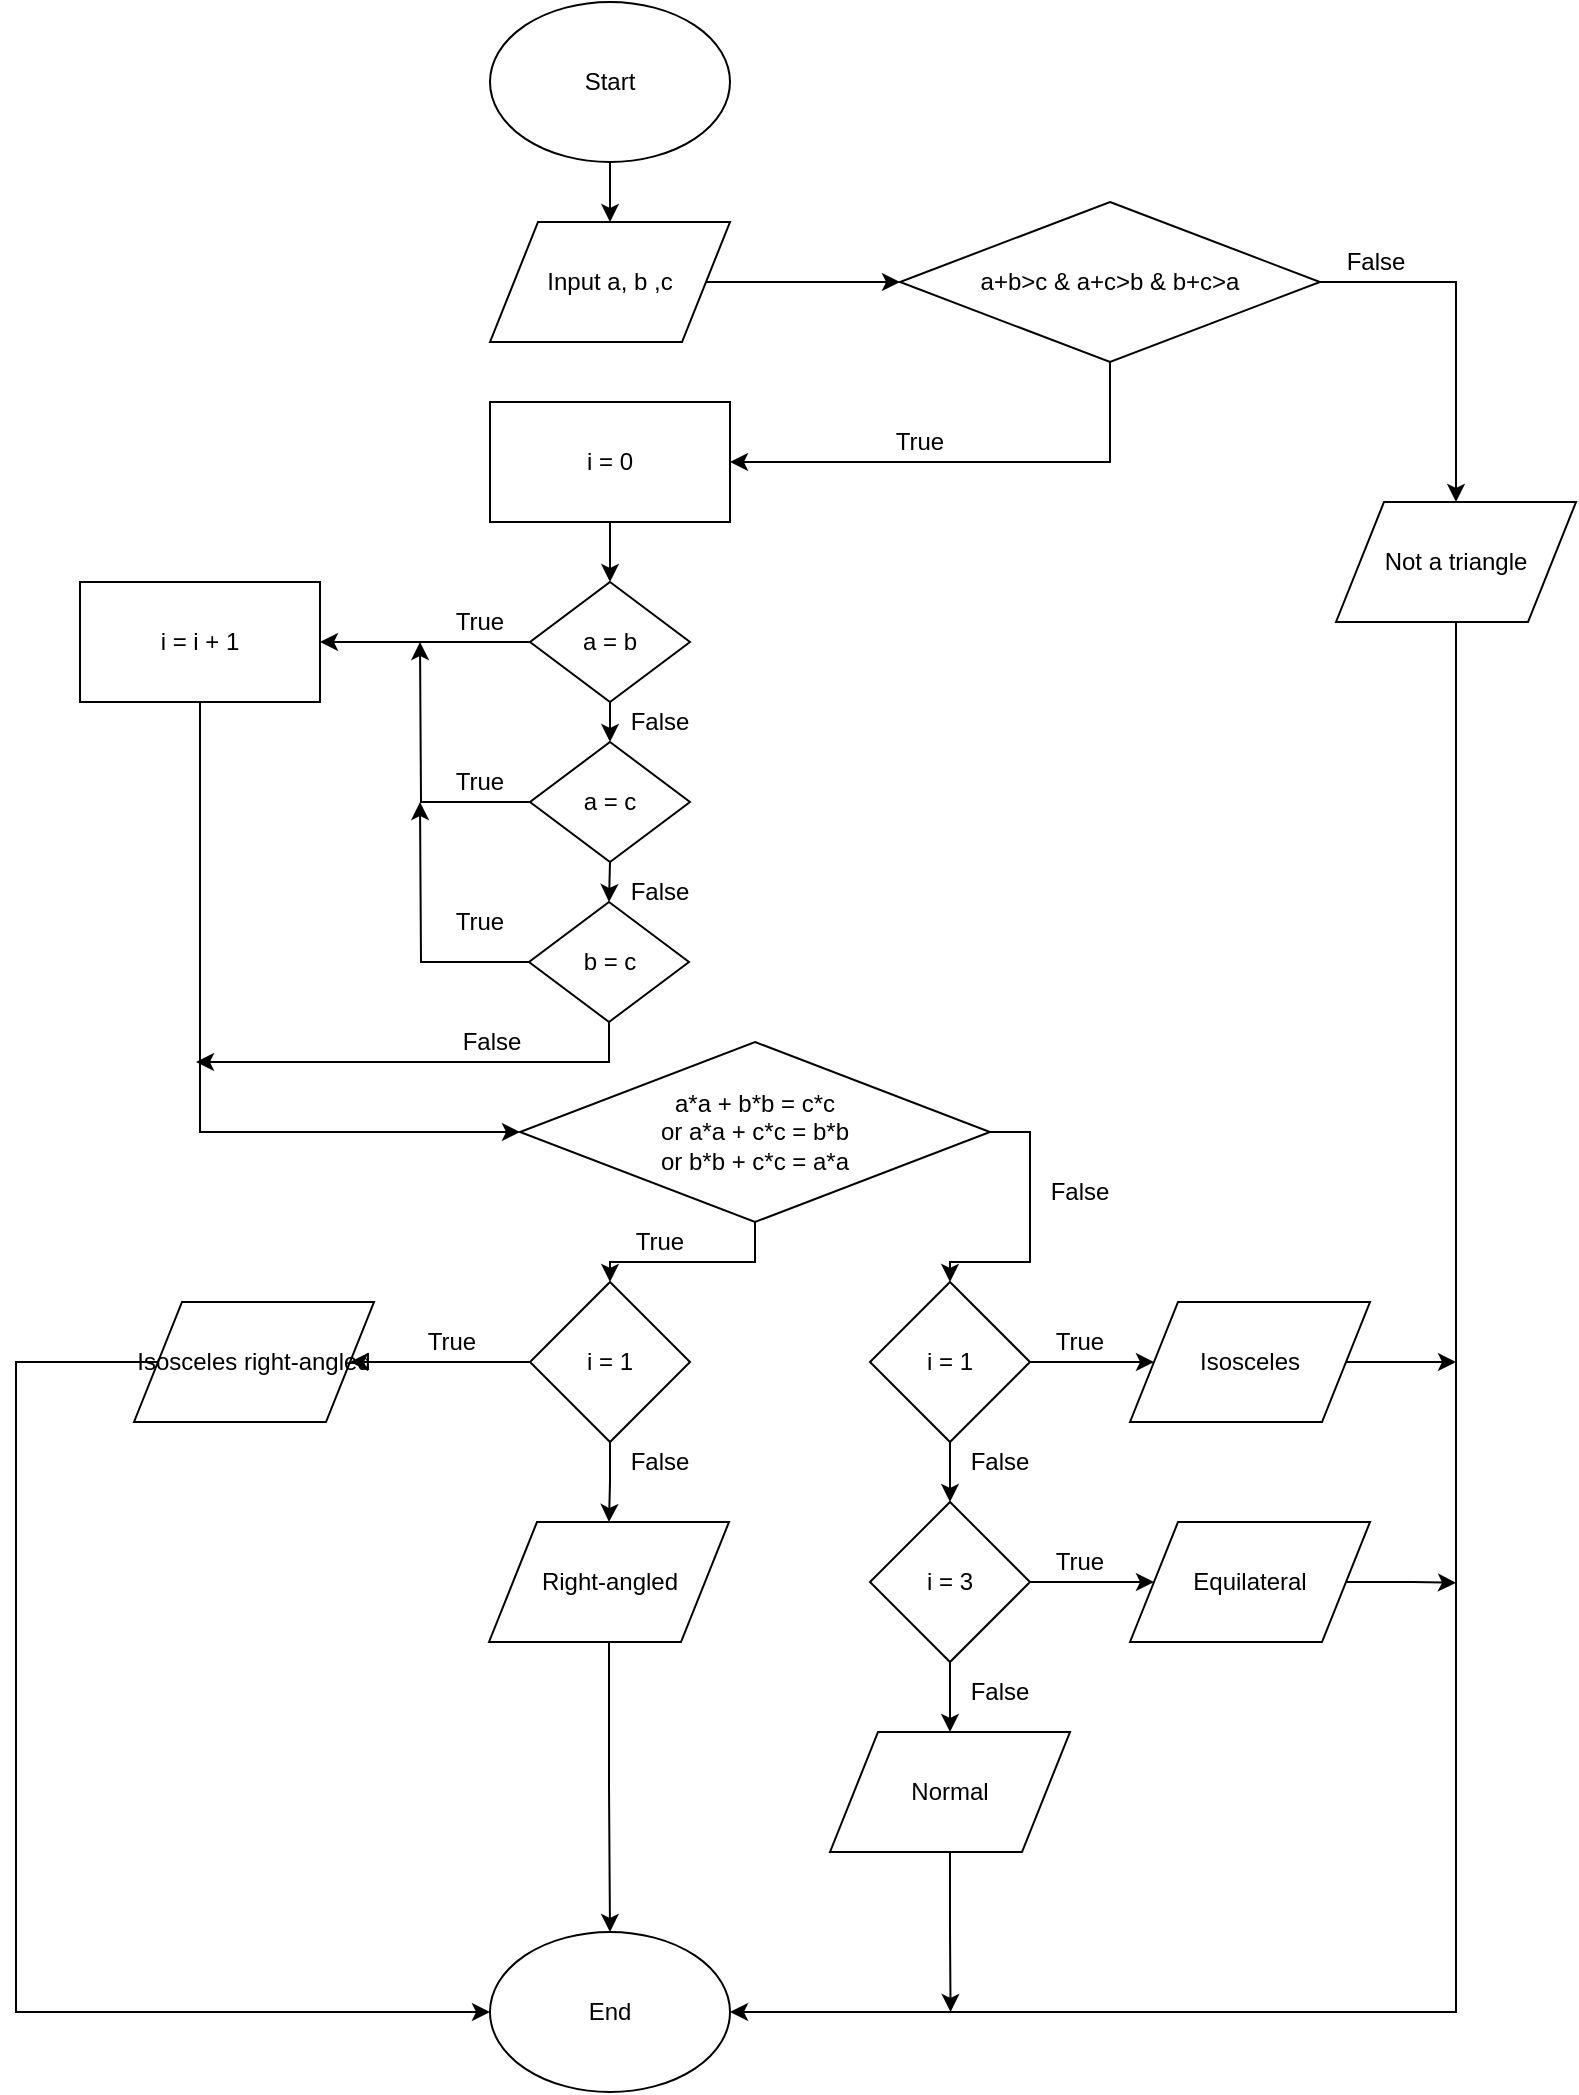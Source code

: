 <mxfile pages="1" version="11.2.5" type="device"><diagram id="brUXg_4Aff3GMv4gVRlH" name="Page-1"><mxGraphModel dx="1002" dy="631" grid="1" gridSize="10" guides="1" tooltips="1" connect="1" arrows="1" fold="1" page="1" pageScale="1" pageWidth="850" pageHeight="1100" math="0" shadow="0"><root><mxCell id="0"/><mxCell id="1" parent="0"/><mxCell id="tNJrmDS09XxY35CVF6OC-16" style="edgeStyle=orthogonalEdgeStyle;rounded=0;orthogonalLoop=1;jettySize=auto;html=1;exitX=0.5;exitY=1;exitDx=0;exitDy=0;entryX=0.5;entryY=0;entryDx=0;entryDy=0;" parent="1" source="tNJrmDS09XxY35CVF6OC-1" target="tNJrmDS09XxY35CVF6OC-2" edge="1"><mxGeometry relative="1" as="geometry"/></mxCell><mxCell id="tNJrmDS09XxY35CVF6OC-1" value="Start" style="ellipse;whiteSpace=wrap;html=1;" parent="1" vertex="1"><mxGeometry x="277" y="35" width="120" height="80" as="geometry"/></mxCell><mxCell id="tNJrmDS09XxY35CVF6OC-25" style="edgeStyle=orthogonalEdgeStyle;rounded=0;orthogonalLoop=1;jettySize=auto;html=1;exitX=1;exitY=0.5;exitDx=0;exitDy=0;entryX=0;entryY=0.5;entryDx=0;entryDy=0;" parent="1" source="tNJrmDS09XxY35CVF6OC-2" target="tNJrmDS09XxY35CVF6OC-23" edge="1"><mxGeometry relative="1" as="geometry"/></mxCell><mxCell id="tNJrmDS09XxY35CVF6OC-2" value="Input a, b ,c" style="shape=parallelogram;perimeter=parallelogramPerimeter;whiteSpace=wrap;html=1;" parent="1" vertex="1"><mxGeometry x="277" y="145" width="120" height="60" as="geometry"/></mxCell><mxCell id="tNJrmDS09XxY35CVF6OC-18" style="edgeStyle=orthogonalEdgeStyle;rounded=0;orthogonalLoop=1;jettySize=auto;html=1;exitX=0.5;exitY=1;exitDx=0;exitDy=0;entryX=0.5;entryY=0;entryDx=0;entryDy=0;" parent="1" source="tNJrmDS09XxY35CVF6OC-3" target="tNJrmDS09XxY35CVF6OC-4" edge="1"><mxGeometry relative="1" as="geometry"/></mxCell><mxCell id="tNJrmDS09XxY35CVF6OC-3" value="i = 0" style="rounded=0;whiteSpace=wrap;html=1;" parent="1" vertex="1"><mxGeometry x="277" y="235" width="120" height="60" as="geometry"/></mxCell><mxCell id="tNJrmDS09XxY35CVF6OC-8" style="edgeStyle=orthogonalEdgeStyle;rounded=0;orthogonalLoop=1;jettySize=auto;html=1;exitX=0;exitY=0.5;exitDx=0;exitDy=0;entryX=1;entryY=0.5;entryDx=0;entryDy=0;" parent="1" source="tNJrmDS09XxY35CVF6OC-4" target="tNJrmDS09XxY35CVF6OC-7" edge="1"><mxGeometry relative="1" as="geometry"/></mxCell><mxCell id="tNJrmDS09XxY35CVF6OC-19" style="edgeStyle=orthogonalEdgeStyle;rounded=0;orthogonalLoop=1;jettySize=auto;html=1;exitX=0.5;exitY=1;exitDx=0;exitDy=0;entryX=0.5;entryY=0;entryDx=0;entryDy=0;" parent="1" source="tNJrmDS09XxY35CVF6OC-4" target="tNJrmDS09XxY35CVF6OC-5" edge="1"><mxGeometry relative="1" as="geometry"/></mxCell><mxCell id="tNJrmDS09XxY35CVF6OC-4" value="a = b" style="rhombus;whiteSpace=wrap;html=1;" parent="1" vertex="1"><mxGeometry x="297" y="325" width="80" height="60" as="geometry"/></mxCell><mxCell id="tNJrmDS09XxY35CVF6OC-9" style="edgeStyle=orthogonalEdgeStyle;rounded=0;orthogonalLoop=1;jettySize=auto;html=1;exitX=0;exitY=0.5;exitDx=0;exitDy=0;" parent="1" source="tNJrmDS09XxY35CVF6OC-5" edge="1"><mxGeometry relative="1" as="geometry"><mxPoint x="242" y="355" as="targetPoint"/></mxGeometry></mxCell><mxCell id="tNJrmDS09XxY35CVF6OC-20" style="edgeStyle=orthogonalEdgeStyle;rounded=0;orthogonalLoop=1;jettySize=auto;html=1;exitX=0.5;exitY=1;exitDx=0;exitDy=0;entryX=0.5;entryY=0;entryDx=0;entryDy=0;" parent="1" source="tNJrmDS09XxY35CVF6OC-5" target="tNJrmDS09XxY35CVF6OC-6" edge="1"><mxGeometry relative="1" as="geometry"/></mxCell><mxCell id="tNJrmDS09XxY35CVF6OC-5" value="a = c" style="rhombus;whiteSpace=wrap;html=1;" parent="1" vertex="1"><mxGeometry x="297" y="405" width="80" height="60" as="geometry"/></mxCell><mxCell id="tNJrmDS09XxY35CVF6OC-10" style="edgeStyle=orthogonalEdgeStyle;rounded=0;orthogonalLoop=1;jettySize=auto;html=1;exitX=0;exitY=0.5;exitDx=0;exitDy=0;" parent="1" source="tNJrmDS09XxY35CVF6OC-6" edge="1"><mxGeometry relative="1" as="geometry"><mxPoint x="242" y="435" as="targetPoint"/></mxGeometry></mxCell><mxCell id="fEbxWPF-3ung1WlOZ3vl-2" style="edgeStyle=orthogonalEdgeStyle;rounded=0;orthogonalLoop=1;jettySize=auto;html=1;exitX=0.5;exitY=1;exitDx=0;exitDy=0;" edge="1" parent="1" source="tNJrmDS09XxY35CVF6OC-6"><mxGeometry relative="1" as="geometry"><mxPoint x="130" y="565" as="targetPoint"/><Array as="points"><mxPoint x="337" y="565"/><mxPoint x="140" y="565"/></Array></mxGeometry></mxCell><mxCell id="tNJrmDS09XxY35CVF6OC-6" value="b = c" style="rhombus;whiteSpace=wrap;html=1;" parent="1" vertex="1"><mxGeometry x="296.5" y="485" width="80" height="60" as="geometry"/></mxCell><mxCell id="GbWtGtBs3HQ3v00qISaW-4" style="edgeStyle=orthogonalEdgeStyle;rounded=0;orthogonalLoop=1;jettySize=auto;html=1;exitX=0.5;exitY=1;exitDx=0;exitDy=0;entryX=0;entryY=0.5;entryDx=0;entryDy=0;" parent="1" source="tNJrmDS09XxY35CVF6OC-7" target="GbWtGtBs3HQ3v00qISaW-2" edge="1"><mxGeometry relative="1" as="geometry"/></mxCell><mxCell id="tNJrmDS09XxY35CVF6OC-7" value="i = i + 1" style="rounded=0;whiteSpace=wrap;html=1;" parent="1" vertex="1"><mxGeometry x="72" y="325" width="120" height="60" as="geometry"/></mxCell><mxCell id="tNJrmDS09XxY35CVF6OC-11" value="True" style="text;html=1;strokeColor=none;fillColor=none;align=center;verticalAlign=middle;whiteSpace=wrap;rounded=0;" parent="1" vertex="1"><mxGeometry x="472" y="245" width="40" height="20" as="geometry"/></mxCell><mxCell id="tNJrmDS09XxY35CVF6OC-12" value="True" style="text;html=1;strokeColor=none;fillColor=none;align=center;verticalAlign=middle;whiteSpace=wrap;rounded=0;" parent="1" vertex="1"><mxGeometry x="252" y="415" width="40" height="20" as="geometry"/></mxCell><mxCell id="tNJrmDS09XxY35CVF6OC-15" value="True" style="text;html=1;strokeColor=none;fillColor=none;align=center;verticalAlign=middle;whiteSpace=wrap;rounded=0;" parent="1" vertex="1"><mxGeometry x="252" y="485" width="40" height="20" as="geometry"/></mxCell><mxCell id="tNJrmDS09XxY35CVF6OC-21" value="False" style="text;html=1;strokeColor=none;fillColor=none;align=center;verticalAlign=middle;whiteSpace=wrap;rounded=0;" parent="1" vertex="1"><mxGeometry x="342" y="385" width="40" height="20" as="geometry"/></mxCell><mxCell id="tNJrmDS09XxY35CVF6OC-22" value="False" style="text;html=1;strokeColor=none;fillColor=none;align=center;verticalAlign=middle;whiteSpace=wrap;rounded=0;" parent="1" vertex="1"><mxGeometry x="342" y="470" width="40" height="20" as="geometry"/></mxCell><mxCell id="tNJrmDS09XxY35CVF6OC-24" style="edgeStyle=orthogonalEdgeStyle;rounded=0;orthogonalLoop=1;jettySize=auto;html=1;exitX=0.5;exitY=1;exitDx=0;exitDy=0;entryX=1;entryY=0.5;entryDx=0;entryDy=0;" parent="1" source="tNJrmDS09XxY35CVF6OC-23" target="tNJrmDS09XxY35CVF6OC-3" edge="1"><mxGeometry relative="1" as="geometry"><mxPoint x="587" y="325" as="targetPoint"/><Array as="points"><mxPoint x="587" y="265"/></Array></mxGeometry></mxCell><mxCell id="NP8HEUAuy_XmgxJ4ZjSX-18" style="edgeStyle=orthogonalEdgeStyle;rounded=0;orthogonalLoop=1;jettySize=auto;html=1;exitX=1;exitY=0.5;exitDx=0;exitDy=0;entryX=0.5;entryY=0;entryDx=0;entryDy=0;" parent="1" source="tNJrmDS09XxY35CVF6OC-23" target="NP8HEUAuy_XmgxJ4ZjSX-17" edge="1"><mxGeometry relative="1" as="geometry"/></mxCell><mxCell id="tNJrmDS09XxY35CVF6OC-23" value="a+b&amp;gt;c &amp;amp; a+c&amp;gt;b &amp;amp; b+c&amp;gt;a" style="rhombus;whiteSpace=wrap;html=1;" parent="1" vertex="1"><mxGeometry x="482" y="135" width="210" height="80" as="geometry"/></mxCell><mxCell id="tNJrmDS09XxY35CVF6OC-26" value="True" style="text;html=1;strokeColor=none;fillColor=none;align=center;verticalAlign=middle;whiteSpace=wrap;rounded=0;" parent="1" vertex="1"><mxGeometry x="252" y="335" width="40" height="20" as="geometry"/></mxCell><mxCell id="NP8HEUAuy_XmgxJ4ZjSX-4" style="edgeStyle=orthogonalEdgeStyle;rounded=0;orthogonalLoop=1;jettySize=auto;html=1;exitX=0.5;exitY=1;exitDx=0;exitDy=0;entryX=0.5;entryY=0;entryDx=0;entryDy=0;" parent="1" source="GbWtGtBs3HQ3v00qISaW-2" target="NP8HEUAuy_XmgxJ4ZjSX-1" edge="1"><mxGeometry relative="1" as="geometry"/></mxCell><mxCell id="NP8HEUAuy_XmgxJ4ZjSX-13" style="edgeStyle=orthogonalEdgeStyle;rounded=0;orthogonalLoop=1;jettySize=auto;html=1;exitX=1;exitY=0.5;exitDx=0;exitDy=0;" parent="1" source="GbWtGtBs3HQ3v00qISaW-2" target="NP8HEUAuy_XmgxJ4ZjSX-9" edge="1"><mxGeometry relative="1" as="geometry"/></mxCell><mxCell id="GbWtGtBs3HQ3v00qISaW-2" value="a*a + b*b = c*c&lt;br&gt;or a*a + c*c = b*b&lt;br&gt;or b*b + c*c = a*a" style="rhombus;whiteSpace=wrap;html=1;" parent="1" vertex="1"><mxGeometry x="292" y="555" width="235" height="90" as="geometry"/></mxCell><mxCell id="NP8HEUAuy_XmgxJ4ZjSX-11" style="edgeStyle=orthogonalEdgeStyle;rounded=0;orthogonalLoop=1;jettySize=auto;html=1;exitX=0;exitY=0.5;exitDx=0;exitDy=0;entryX=1;entryY=0.5;entryDx=0;entryDy=0;" parent="1" source="NP8HEUAuy_XmgxJ4ZjSX-1" target="NP8HEUAuy_XmgxJ4ZjSX-6" edge="1"><mxGeometry relative="1" as="geometry"/></mxCell><mxCell id="NP8HEUAuy_XmgxJ4ZjSX-38" style="edgeStyle=orthogonalEdgeStyle;rounded=0;orthogonalLoop=1;jettySize=auto;html=1;exitX=0.5;exitY=1;exitDx=0;exitDy=0;entryX=0.5;entryY=0;entryDx=0;entryDy=0;" parent="1" source="NP8HEUAuy_XmgxJ4ZjSX-1" target="NP8HEUAuy_XmgxJ4ZjSX-7" edge="1"><mxGeometry relative="1" as="geometry"/></mxCell><mxCell id="NP8HEUAuy_XmgxJ4ZjSX-1" value="i = 1" style="rhombus;whiteSpace=wrap;html=1;" parent="1" vertex="1"><mxGeometry x="297" y="675" width="80" height="80" as="geometry"/></mxCell><mxCell id="NP8HEUAuy_XmgxJ4ZjSX-16" style="edgeStyle=orthogonalEdgeStyle;rounded=0;orthogonalLoop=1;jettySize=auto;html=1;exitX=1;exitY=0.5;exitDx=0;exitDy=0;entryX=0;entryY=0.5;entryDx=0;entryDy=0;" parent="1" source="NP8HEUAuy_XmgxJ4ZjSX-3" target="NP8HEUAuy_XmgxJ4ZjSX-8" edge="1"><mxGeometry relative="1" as="geometry"/></mxCell><mxCell id="NP8HEUAuy_XmgxJ4ZjSX-29" style="edgeStyle=orthogonalEdgeStyle;rounded=0;orthogonalLoop=1;jettySize=auto;html=1;exitX=0.5;exitY=1;exitDx=0;exitDy=0;" parent="1" source="NP8HEUAuy_XmgxJ4ZjSX-3" target="NP8HEUAuy_XmgxJ4ZjSX-28" edge="1"><mxGeometry relative="1" as="geometry"/></mxCell><mxCell id="NP8HEUAuy_XmgxJ4ZjSX-3" value="i = 3" style="rhombus;whiteSpace=wrap;html=1;" parent="1" vertex="1"><mxGeometry x="467" y="785" width="80" height="80" as="geometry"/></mxCell><mxCell id="NP8HEUAuy_XmgxJ4ZjSX-36" style="edgeStyle=orthogonalEdgeStyle;rounded=0;orthogonalLoop=1;jettySize=auto;html=1;exitX=0;exitY=0.5;exitDx=0;exitDy=0;entryX=0;entryY=0.5;entryDx=0;entryDy=0;" parent="1" source="NP8HEUAuy_XmgxJ4ZjSX-6" target="NP8HEUAuy_XmgxJ4ZjSX-31" edge="1"><mxGeometry relative="1" as="geometry"><mxPoint x="40" y="1040" as="targetPoint"/><Array as="points"><mxPoint x="40" y="715"/><mxPoint x="40" y="1040"/></Array></mxGeometry></mxCell><mxCell id="NP8HEUAuy_XmgxJ4ZjSX-6" value="Isosceles right-angled" style="shape=parallelogram;perimeter=parallelogramPerimeter;whiteSpace=wrap;html=1;" parent="1" vertex="1"><mxGeometry x="99" y="685" width="120" height="60" as="geometry"/></mxCell><mxCell id="NP8HEUAuy_XmgxJ4ZjSX-39" style="edgeStyle=orthogonalEdgeStyle;rounded=0;orthogonalLoop=1;jettySize=auto;html=1;exitX=0.5;exitY=1;exitDx=0;exitDy=0;entryX=0.5;entryY=0;entryDx=0;entryDy=0;" parent="1" source="NP8HEUAuy_XmgxJ4ZjSX-7" target="NP8HEUAuy_XmgxJ4ZjSX-31" edge="1"><mxGeometry relative="1" as="geometry"/></mxCell><mxCell id="NP8HEUAuy_XmgxJ4ZjSX-7" value="Right-angled" style="shape=parallelogram;perimeter=parallelogramPerimeter;whiteSpace=wrap;html=1;" parent="1" vertex="1"><mxGeometry x="276.5" y="795" width="120" height="60" as="geometry"/></mxCell><mxCell id="NP8HEUAuy_XmgxJ4ZjSX-34" style="edgeStyle=orthogonalEdgeStyle;rounded=0;orthogonalLoop=1;jettySize=auto;html=1;exitX=1;exitY=0.5;exitDx=0;exitDy=0;" parent="1" source="NP8HEUAuy_XmgxJ4ZjSX-8" edge="1"><mxGeometry relative="1" as="geometry"><mxPoint x="760" y="825.429" as="targetPoint"/></mxGeometry></mxCell><mxCell id="NP8HEUAuy_XmgxJ4ZjSX-8" value="Equilateral" style="shape=parallelogram;perimeter=parallelogramPerimeter;whiteSpace=wrap;html=1;" parent="1" vertex="1"><mxGeometry x="597" y="795" width="120" height="60" as="geometry"/></mxCell><mxCell id="NP8HEUAuy_XmgxJ4ZjSX-14" style="edgeStyle=orthogonalEdgeStyle;rounded=0;orthogonalLoop=1;jettySize=auto;html=1;exitX=0.5;exitY=1;exitDx=0;exitDy=0;entryX=0.5;entryY=0;entryDx=0;entryDy=0;" parent="1" source="NP8HEUAuy_XmgxJ4ZjSX-9" target="NP8HEUAuy_XmgxJ4ZjSX-3" edge="1"><mxGeometry relative="1" as="geometry"/></mxCell><mxCell id="NP8HEUAuy_XmgxJ4ZjSX-15" style="edgeStyle=orthogonalEdgeStyle;rounded=0;orthogonalLoop=1;jettySize=auto;html=1;exitX=1;exitY=0.5;exitDx=0;exitDy=0;entryX=0;entryY=0.5;entryDx=0;entryDy=0;" parent="1" source="NP8HEUAuy_XmgxJ4ZjSX-9" target="NP8HEUAuy_XmgxJ4ZjSX-10" edge="1"><mxGeometry relative="1" as="geometry"/></mxCell><mxCell id="NP8HEUAuy_XmgxJ4ZjSX-9" value="i = 1" style="rhombus;whiteSpace=wrap;html=1;" parent="1" vertex="1"><mxGeometry x="467" y="675" width="80" height="80" as="geometry"/></mxCell><mxCell id="NP8HEUAuy_XmgxJ4ZjSX-35" style="edgeStyle=orthogonalEdgeStyle;rounded=0;orthogonalLoop=1;jettySize=auto;html=1;exitX=1;exitY=0.5;exitDx=0;exitDy=0;" parent="1" source="NP8HEUAuy_XmgxJ4ZjSX-10" edge="1"><mxGeometry relative="1" as="geometry"><mxPoint x="760" y="715" as="targetPoint"/></mxGeometry></mxCell><mxCell id="NP8HEUAuy_XmgxJ4ZjSX-10" value="Isosceles" style="shape=parallelogram;perimeter=parallelogramPerimeter;whiteSpace=wrap;html=1;" parent="1" vertex="1"><mxGeometry x="597" y="685" width="120" height="60" as="geometry"/></mxCell><mxCell id="NP8HEUAuy_XmgxJ4ZjSX-32" style="edgeStyle=orthogonalEdgeStyle;rounded=0;orthogonalLoop=1;jettySize=auto;html=1;exitX=0.5;exitY=1;exitDx=0;exitDy=0;entryX=1;entryY=0.5;entryDx=0;entryDy=0;" parent="1" source="NP8HEUAuy_XmgxJ4ZjSX-17" target="NP8HEUAuy_XmgxJ4ZjSX-31" edge="1"><mxGeometry relative="1" as="geometry"><mxPoint x="760.143" y="1040.0" as="targetPoint"/><Array as="points"><mxPoint x="760" y="1040"/></Array></mxGeometry></mxCell><mxCell id="NP8HEUAuy_XmgxJ4ZjSX-17" value="Not a triangle" style="shape=parallelogram;perimeter=parallelogramPerimeter;whiteSpace=wrap;html=1;" parent="1" vertex="1"><mxGeometry x="700" y="285" width="120" height="60" as="geometry"/></mxCell><mxCell id="NP8HEUAuy_XmgxJ4ZjSX-19" value="False" style="text;html=1;strokeColor=none;fillColor=none;align=center;verticalAlign=middle;whiteSpace=wrap;rounded=0;" parent="1" vertex="1"><mxGeometry x="552" y="620" width="40" height="20" as="geometry"/></mxCell><mxCell id="NP8HEUAuy_XmgxJ4ZjSX-20" value="True" style="text;html=1;strokeColor=none;fillColor=none;align=center;verticalAlign=middle;whiteSpace=wrap;rounded=0;" parent="1" vertex="1"><mxGeometry x="342" y="645" width="40" height="20" as="geometry"/></mxCell><mxCell id="NP8HEUAuy_XmgxJ4ZjSX-21" value="True" style="text;html=1;strokeColor=none;fillColor=none;align=center;verticalAlign=middle;whiteSpace=wrap;rounded=0;" parent="1" vertex="1"><mxGeometry x="238" y="695" width="40" height="20" as="geometry"/></mxCell><mxCell id="NP8HEUAuy_XmgxJ4ZjSX-23" value="True" style="text;html=1;strokeColor=none;fillColor=none;align=center;verticalAlign=middle;whiteSpace=wrap;rounded=0;" parent="1" vertex="1"><mxGeometry x="552" y="695" width="40" height="20" as="geometry"/></mxCell><mxCell id="NP8HEUAuy_XmgxJ4ZjSX-24" value="True" style="text;html=1;strokeColor=none;fillColor=none;align=center;verticalAlign=middle;whiteSpace=wrap;rounded=0;" parent="1" vertex="1"><mxGeometry x="552" y="805" width="40" height="20" as="geometry"/></mxCell><mxCell id="NP8HEUAuy_XmgxJ4ZjSX-25" value="False" style="text;html=1;strokeColor=none;fillColor=none;align=center;verticalAlign=middle;whiteSpace=wrap;rounded=0;" parent="1" vertex="1"><mxGeometry x="342" y="755" width="40" height="20" as="geometry"/></mxCell><mxCell id="NP8HEUAuy_XmgxJ4ZjSX-26" value="False" style="text;html=1;strokeColor=none;fillColor=none;align=center;verticalAlign=middle;whiteSpace=wrap;rounded=0;" parent="1" vertex="1"><mxGeometry x="512" y="755" width="40" height="20" as="geometry"/></mxCell><mxCell id="NP8HEUAuy_XmgxJ4ZjSX-27" value="False" style="text;html=1;strokeColor=none;fillColor=none;align=center;verticalAlign=middle;whiteSpace=wrap;rounded=0;" parent="1" vertex="1"><mxGeometry x="700" y="155" width="40" height="20" as="geometry"/></mxCell><mxCell id="NP8HEUAuy_XmgxJ4ZjSX-33" style="edgeStyle=orthogonalEdgeStyle;rounded=0;orthogonalLoop=1;jettySize=auto;html=1;exitX=0.5;exitY=1;exitDx=0;exitDy=0;" parent="1" source="NP8HEUAuy_XmgxJ4ZjSX-28" edge="1"><mxGeometry relative="1" as="geometry"><mxPoint x="507.286" y="1040.0" as="targetPoint"/></mxGeometry></mxCell><mxCell id="NP8HEUAuy_XmgxJ4ZjSX-28" value="Normal" style="shape=parallelogram;perimeter=parallelogramPerimeter;whiteSpace=wrap;html=1;" parent="1" vertex="1"><mxGeometry x="447" y="900" width="120" height="60" as="geometry"/></mxCell><mxCell id="NP8HEUAuy_XmgxJ4ZjSX-30" value="False" style="text;html=1;strokeColor=none;fillColor=none;align=center;verticalAlign=middle;whiteSpace=wrap;rounded=0;" parent="1" vertex="1"><mxGeometry x="512" y="870" width="40" height="20" as="geometry"/></mxCell><mxCell id="NP8HEUAuy_XmgxJ4ZjSX-31" value="End" style="ellipse;whiteSpace=wrap;html=1;" parent="1" vertex="1"><mxGeometry x="277" y="1000" width="120" height="80" as="geometry"/></mxCell><mxCell id="fEbxWPF-3ung1WlOZ3vl-3" value="False" style="text;html=1;strokeColor=none;fillColor=none;align=center;verticalAlign=middle;whiteSpace=wrap;rounded=0;" vertex="1" parent="1"><mxGeometry x="258" y="545" width="40" height="20" as="geometry"/></mxCell></root></mxGraphModel></diagram></mxfile>